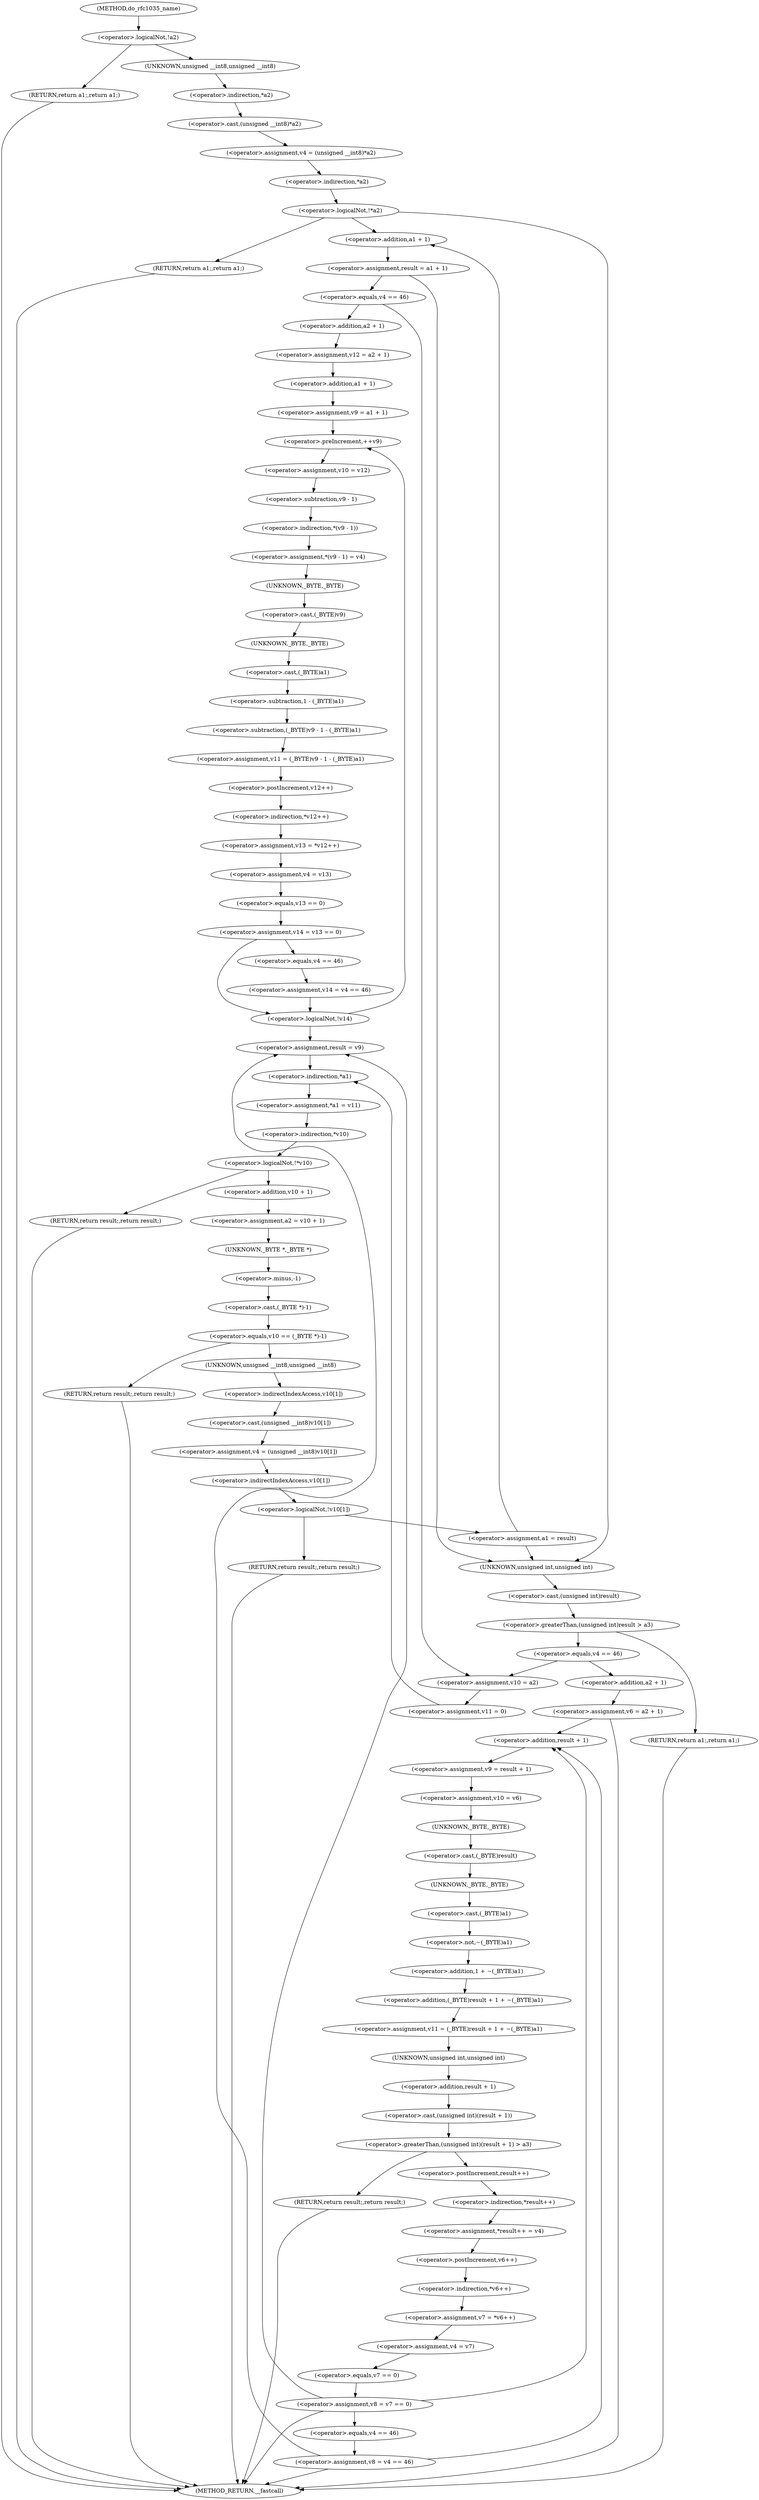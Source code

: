 digraph do_rfc1035_name {  
"1000129" [label = "(<operator>.logicalNot,!a2)" ]
"1000131" [label = "(RETURN,return a1;,return a1;)" ]
"1000133" [label = "(<operator>.assignment,v4 = (unsigned __int8)*a2)" ]
"1000135" [label = "(<operator>.cast,(unsigned __int8)*a2)" ]
"1000136" [label = "(UNKNOWN,unsigned __int8,unsigned __int8)" ]
"1000137" [label = "(<operator>.indirection,*a2)" ]
"1000140" [label = "(<operator>.logicalNot,!*a2)" ]
"1000141" [label = "(<operator>.indirection,*a2)" ]
"1000143" [label = "(RETURN,return a1;,return a1;)" ]
"1000148" [label = "(<operator>.assignment,result = a1 + 1)" ]
"1000150" [label = "(<operator>.addition,a1 + 1)" ]
"1000157" [label = "(<operator>.equals,v4 == 46)" ]
"1000161" [label = "(<operator>.assignment,v12 = a2 + 1)" ]
"1000163" [label = "(<operator>.addition,a2 + 1)" ]
"1000166" [label = "(<operator>.assignment,v9 = a1 + 1)" ]
"1000168" [label = "(<operator>.addition,a1 + 1)" ]
"1000173" [label = "(<operator>.preIncrement,++v9)" ]
"1000175" [label = "(<operator>.assignment,v10 = v12)" ]
"1000178" [label = "(<operator>.assignment,*(v9 - 1) = v4)" ]
"1000179" [label = "(<operator>.indirection,*(v9 - 1))" ]
"1000180" [label = "(<operator>.subtraction,v9 - 1)" ]
"1000184" [label = "(<operator>.assignment,v11 = (_BYTE)v9 - 1 - (_BYTE)a1)" ]
"1000186" [label = "(<operator>.subtraction,(_BYTE)v9 - 1 - (_BYTE)a1)" ]
"1000187" [label = "(<operator>.cast,(_BYTE)v9)" ]
"1000188" [label = "(UNKNOWN,_BYTE,_BYTE)" ]
"1000190" [label = "(<operator>.subtraction,1 - (_BYTE)a1)" ]
"1000192" [label = "(<operator>.cast,(_BYTE)a1)" ]
"1000193" [label = "(UNKNOWN,_BYTE,_BYTE)" ]
"1000195" [label = "(<operator>.assignment,v13 = *v12++)" ]
"1000197" [label = "(<operator>.indirection,*v12++)" ]
"1000198" [label = "(<operator>.postIncrement,v12++)" ]
"1000200" [label = "(<operator>.assignment,v4 = v13)" ]
"1000203" [label = "(<operator>.assignment,v14 = v13 == 0)" ]
"1000205" [label = "(<operator>.equals,v13 == 0)" ]
"1000210" [label = "(<operator>.assignment,v14 = v4 == 46)" ]
"1000212" [label = "(<operator>.equals,v4 == 46)" ]
"1000215" [label = "(<operator>.logicalNot,!v14)" ]
"1000218" [label = "(<operator>.assignment,result = v9)" ]
"1000222" [label = "(<operator>.assignment,*a1 = v11)" ]
"1000223" [label = "(<operator>.indirection,*a1)" ]
"1000227" [label = "(<operator>.logicalNot,!*v10)" ]
"1000228" [label = "(<operator>.indirection,*v10)" ]
"1000230" [label = "(RETURN,return result;,return result;)" ]
"1000232" [label = "(<operator>.assignment,a2 = v10 + 1)" ]
"1000234" [label = "(<operator>.addition,v10 + 1)" ]
"1000238" [label = "(<operator>.equals,v10 == (_BYTE *)-1)" ]
"1000240" [label = "(<operator>.cast,(_BYTE *)-1)" ]
"1000241" [label = "(UNKNOWN,_BYTE *,_BYTE *)" ]
"1000242" [label = "(<operator>.minus,-1)" ]
"1000244" [label = "(RETURN,return result;,return result;)" ]
"1000246" [label = "(<operator>.assignment,v4 = (unsigned __int8)v10[1])" ]
"1000248" [label = "(<operator>.cast,(unsigned __int8)v10[1])" ]
"1000249" [label = "(UNKNOWN,unsigned __int8,unsigned __int8)" ]
"1000250" [label = "(<operator>.indirectIndexAccess,v10[1])" ]
"1000254" [label = "(<operator>.logicalNot,!v10[1])" ]
"1000255" [label = "(<operator>.indirectIndexAccess,v10[1])" ]
"1000258" [label = "(RETURN,return result;,return result;)" ]
"1000260" [label = "(<operator>.assignment,a1 = result)" ]
"1000264" [label = "(<operator>.greaterThan,(unsigned int)result > a3)" ]
"1000265" [label = "(<operator>.cast,(unsigned int)result)" ]
"1000266" [label = "(UNKNOWN,unsigned int,unsigned int)" ]
"1000269" [label = "(RETURN,return a1;,return a1;)" ]
"1000272" [label = "(<operator>.equals,v4 == 46)" ]
"1000277" [label = "(<operator>.assignment,v10 = a2)" ]
"1000280" [label = "(<operator>.assignment,v11 = 0)" ]
"1000284" [label = "(<operator>.assignment,v6 = a2 + 1)" ]
"1000286" [label = "(<operator>.addition,a2 + 1)" ]
"1000292" [label = "(<operator>.assignment,v9 = result + 1)" ]
"1000294" [label = "(<operator>.addition,result + 1)" ]
"1000297" [label = "(<operator>.assignment,v10 = v6)" ]
"1000300" [label = "(<operator>.assignment,v11 = (_BYTE)result + 1 + ~(_BYTE)a1)" ]
"1000302" [label = "(<operator>.addition,(_BYTE)result + 1 + ~(_BYTE)a1)" ]
"1000303" [label = "(<operator>.cast,(_BYTE)result)" ]
"1000304" [label = "(UNKNOWN,_BYTE,_BYTE)" ]
"1000306" [label = "(<operator>.addition,1 + ~(_BYTE)a1)" ]
"1000308" [label = "(<operator>.not,~(_BYTE)a1)" ]
"1000309" [label = "(<operator>.cast,(_BYTE)a1)" ]
"1000310" [label = "(UNKNOWN,_BYTE,_BYTE)" ]
"1000313" [label = "(<operator>.greaterThan,(unsigned int)(result + 1) > a3)" ]
"1000314" [label = "(<operator>.cast,(unsigned int)(result + 1))" ]
"1000315" [label = "(UNKNOWN,unsigned int,unsigned int)" ]
"1000316" [label = "(<operator>.addition,result + 1)" ]
"1000320" [label = "(RETURN,return result;,return result;)" ]
"1000322" [label = "(<operator>.assignment,*result++ = v4)" ]
"1000323" [label = "(<operator>.indirection,*result++)" ]
"1000324" [label = "(<operator>.postIncrement,result++)" ]
"1000327" [label = "(<operator>.assignment,v7 = *v6++)" ]
"1000329" [label = "(<operator>.indirection,*v6++)" ]
"1000330" [label = "(<operator>.postIncrement,v6++)" ]
"1000332" [label = "(<operator>.assignment,v4 = v7)" ]
"1000335" [label = "(<operator>.assignment,v8 = v7 == 0)" ]
"1000337" [label = "(<operator>.equals,v7 == 0)" ]
"1000342" [label = "(<operator>.assignment,v8 = v4 == 46)" ]
"1000344" [label = "(<operator>.equals,v4 == 46)" ]
"1000112" [label = "(METHOD,do_rfc1035_name)" ]
"1000350" [label = "(METHOD_RETURN,__fastcall)" ]
  "1000129" -> "1000131" 
  "1000129" -> "1000136" 
  "1000131" -> "1000350" 
  "1000133" -> "1000141" 
  "1000135" -> "1000133" 
  "1000136" -> "1000137" 
  "1000137" -> "1000135" 
  "1000140" -> "1000143" 
  "1000140" -> "1000266" 
  "1000140" -> "1000150" 
  "1000141" -> "1000140" 
  "1000143" -> "1000350" 
  "1000148" -> "1000266" 
  "1000148" -> "1000157" 
  "1000150" -> "1000148" 
  "1000157" -> "1000277" 
  "1000157" -> "1000163" 
  "1000161" -> "1000168" 
  "1000163" -> "1000161" 
  "1000166" -> "1000173" 
  "1000168" -> "1000166" 
  "1000173" -> "1000175" 
  "1000175" -> "1000180" 
  "1000178" -> "1000188" 
  "1000179" -> "1000178" 
  "1000180" -> "1000179" 
  "1000184" -> "1000198" 
  "1000186" -> "1000184" 
  "1000187" -> "1000193" 
  "1000188" -> "1000187" 
  "1000190" -> "1000186" 
  "1000192" -> "1000190" 
  "1000193" -> "1000192" 
  "1000195" -> "1000200" 
  "1000197" -> "1000195" 
  "1000198" -> "1000197" 
  "1000200" -> "1000205" 
  "1000203" -> "1000215" 
  "1000203" -> "1000212" 
  "1000205" -> "1000203" 
  "1000210" -> "1000215" 
  "1000212" -> "1000210" 
  "1000215" -> "1000173" 
  "1000215" -> "1000218" 
  "1000218" -> "1000223" 
  "1000222" -> "1000228" 
  "1000223" -> "1000222" 
  "1000227" -> "1000230" 
  "1000227" -> "1000234" 
  "1000228" -> "1000227" 
  "1000230" -> "1000350" 
  "1000232" -> "1000241" 
  "1000234" -> "1000232" 
  "1000238" -> "1000244" 
  "1000238" -> "1000249" 
  "1000240" -> "1000238" 
  "1000241" -> "1000242" 
  "1000242" -> "1000240" 
  "1000244" -> "1000350" 
  "1000246" -> "1000255" 
  "1000248" -> "1000246" 
  "1000249" -> "1000250" 
  "1000250" -> "1000248" 
  "1000254" -> "1000258" 
  "1000254" -> "1000260" 
  "1000255" -> "1000254" 
  "1000258" -> "1000350" 
  "1000260" -> "1000266" 
  "1000260" -> "1000150" 
  "1000264" -> "1000269" 
  "1000264" -> "1000272" 
  "1000265" -> "1000264" 
  "1000266" -> "1000265" 
  "1000269" -> "1000350" 
  "1000272" -> "1000277" 
  "1000272" -> "1000286" 
  "1000277" -> "1000280" 
  "1000280" -> "1000223" 
  "1000284" -> "1000350" 
  "1000284" -> "1000294" 
  "1000286" -> "1000284" 
  "1000292" -> "1000297" 
  "1000294" -> "1000292" 
  "1000297" -> "1000304" 
  "1000300" -> "1000315" 
  "1000302" -> "1000300" 
  "1000303" -> "1000310" 
  "1000304" -> "1000303" 
  "1000306" -> "1000302" 
  "1000308" -> "1000306" 
  "1000309" -> "1000308" 
  "1000310" -> "1000309" 
  "1000313" -> "1000320" 
  "1000313" -> "1000324" 
  "1000314" -> "1000313" 
  "1000315" -> "1000316" 
  "1000316" -> "1000314" 
  "1000320" -> "1000350" 
  "1000322" -> "1000330" 
  "1000323" -> "1000322" 
  "1000324" -> "1000323" 
  "1000327" -> "1000332" 
  "1000329" -> "1000327" 
  "1000330" -> "1000329" 
  "1000332" -> "1000337" 
  "1000335" -> "1000344" 
  "1000335" -> "1000350" 
  "1000335" -> "1000294" 
  "1000335" -> "1000218" 
  "1000337" -> "1000335" 
  "1000342" -> "1000350" 
  "1000342" -> "1000294" 
  "1000342" -> "1000218" 
  "1000344" -> "1000342" 
  "1000112" -> "1000129" 
}
